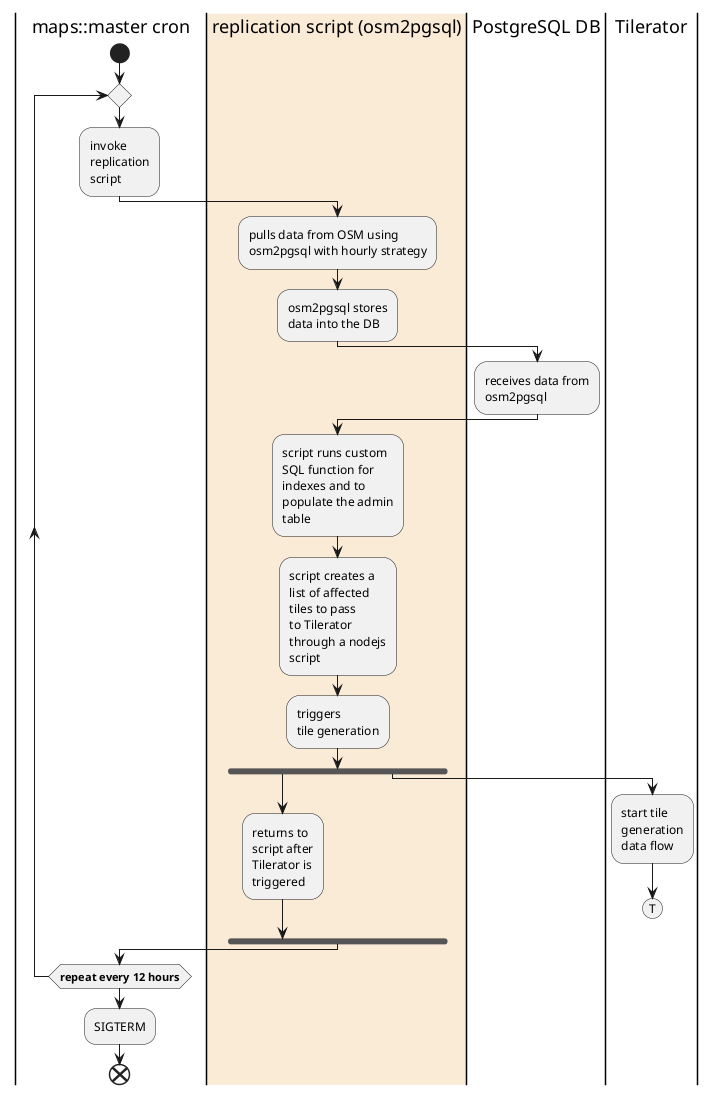@startuml
|maps::master cron|
start
repeat
:invoke
replication
script;
|#AntiqueWhite|replication script (osm2pgsql)|
:pulls data from OSM using
osm2pgsql with hourly strategy;
:osm2pgsql stores
data into the DB;
|PostgreSQL DB|
:receives data from
osm2pgsql;
|replication script (osm2pgsql)|
:script runs custom
SQL function for
indexes and to
populate the admin
table;
:script creates a
list of affected
tiles to pass
to Tilerator
through a nodejs
script;
:triggers
tile generation;
fork
|replication script (osm2pgsql)|
:returns to
script after
Tilerator is
triggered;
fork again
|Tilerator|
:start tile
generation
data flow;
(T)
detach
|replication script (osm2pgsql)|
end fork
|maps::master cron|
repeatwhile (<b>repeat every 12 hours)
:SIGTERM;
end
@enduml
